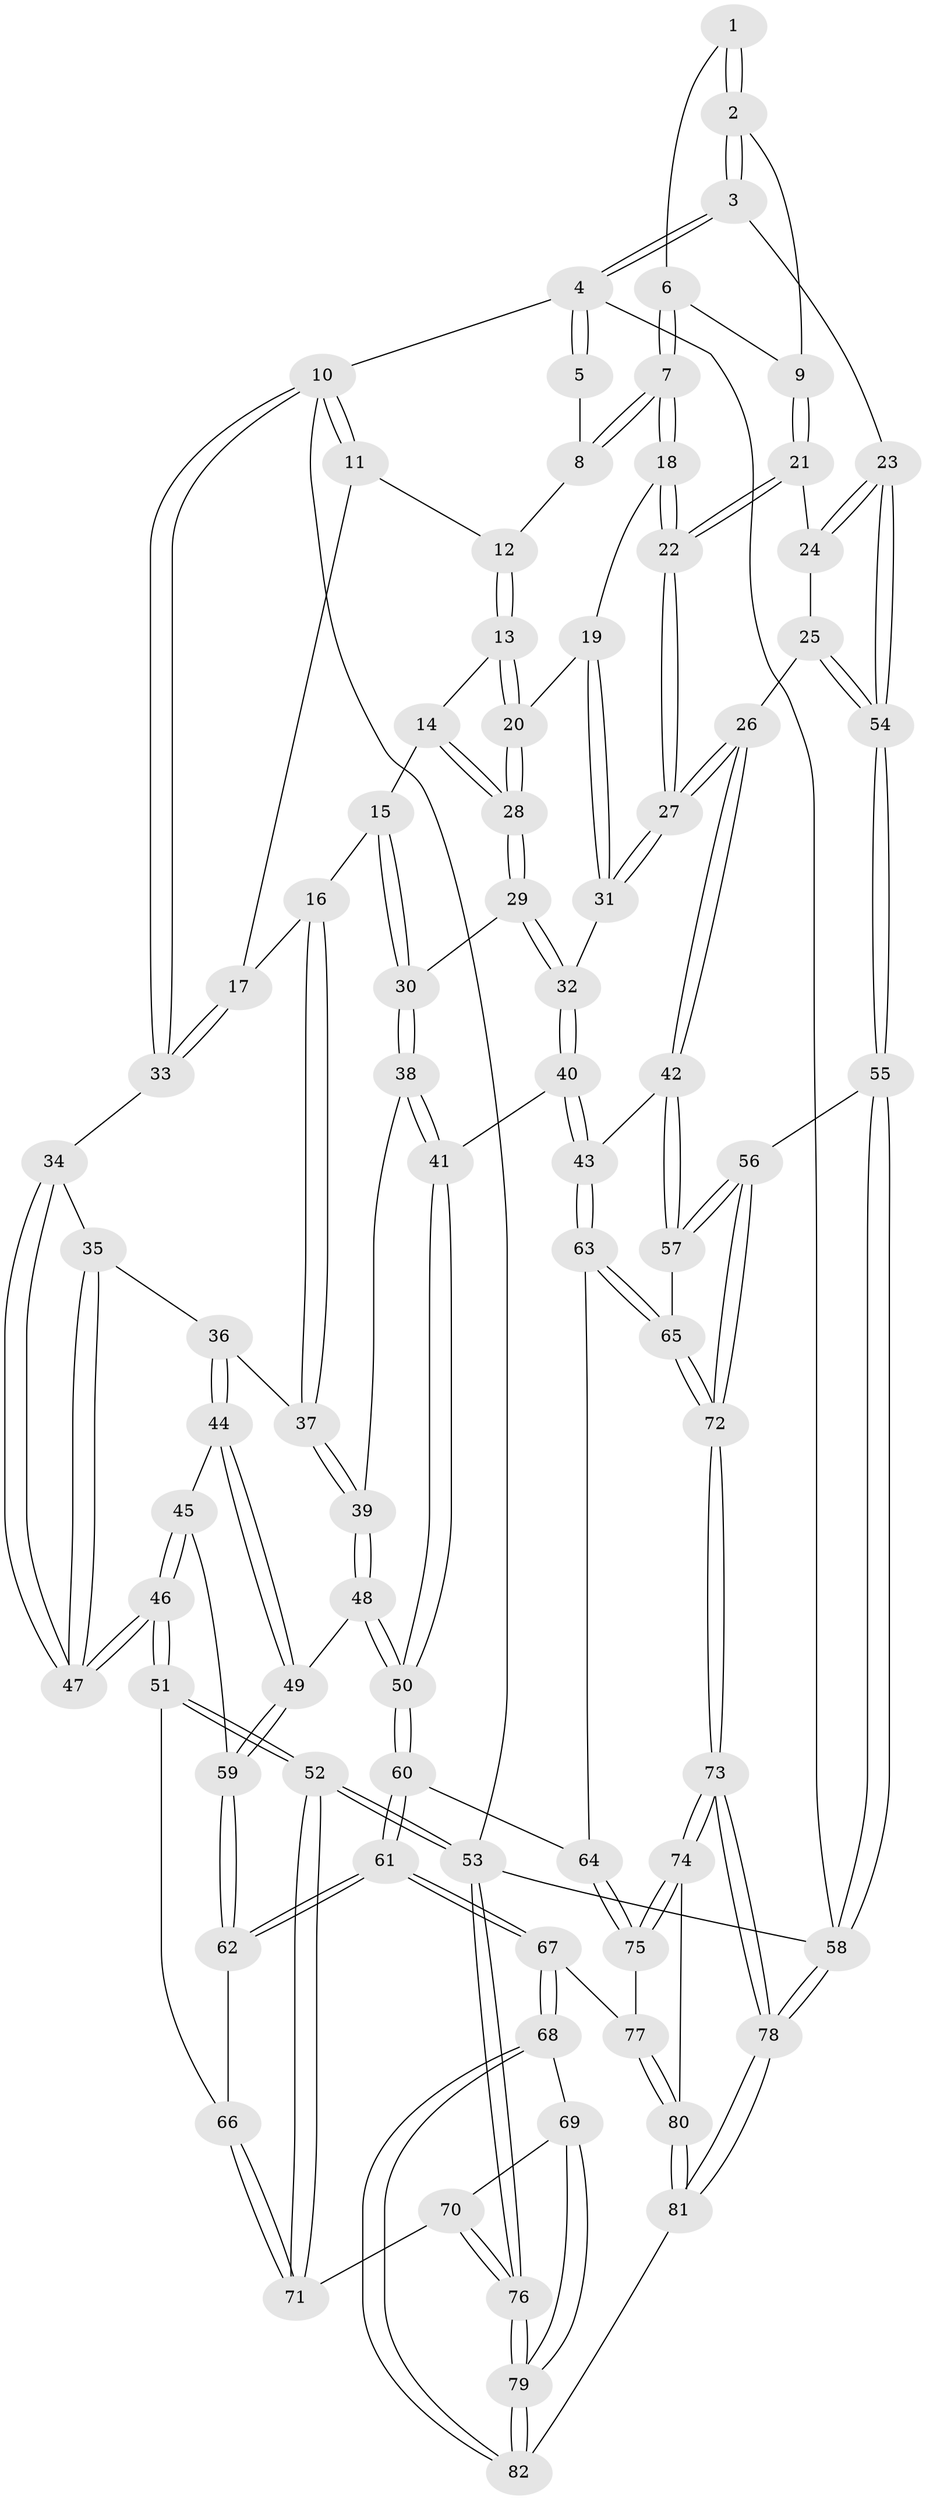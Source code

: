 // coarse degree distribution, {3: 0.08771929824561403, 5: 0.40350877192982454, 4: 0.3333333333333333, 6: 0.17543859649122806}
// Generated by graph-tools (version 1.1) at 2025/52/02/27/25 19:52:44]
// undirected, 82 vertices, 202 edges
graph export_dot {
graph [start="1"]
  node [color=gray90,style=filled];
  1 [pos="+0.8849299105261696+0.08359372725731819"];
  2 [pos="+0.9171027781617812+0.12612328421161362"];
  3 [pos="+1+0"];
  4 [pos="+1+0"];
  5 [pos="+0.7336225443464245+0"];
  6 [pos="+0.8204840245744368+0.1339880647825568"];
  7 [pos="+0.6860451616870887+0.1336279550376868"];
  8 [pos="+0.6085427265824744+0"];
  9 [pos="+0.9088167166356261+0.1714501130545019"];
  10 [pos="+0+0"];
  11 [pos="+0.3892594082567248+0"];
  12 [pos="+0.43908580592987473+0"];
  13 [pos="+0.4568679964082614+0.14065285997370092"];
  14 [pos="+0.41713399290248904+0.234391405337329"];
  15 [pos="+0.3994087002382606+0.24620127204718967"];
  16 [pos="+0.23219063129161804+0.274599592030198"];
  17 [pos="+0.2368970204896174+0.19526984147117388"];
  18 [pos="+0.6928364011536697+0.18379061158352544"];
  19 [pos="+0.5485267900767303+0.2602785583012232"];
  20 [pos="+0.5338088752435769+0.25940460658127856"];
  21 [pos="+0.9092110289389135+0.18602471796446193"];
  22 [pos="+0.717878295259825+0.22514327725060665"];
  23 [pos="+1+0.3184604764114741"];
  24 [pos="+0.9181010406857338+0.199106213700278"];
  25 [pos="+0.8255235964609218+0.41886920009318923"];
  26 [pos="+0.8055629463167461+0.4175225989198256"];
  27 [pos="+0.7462735364070386+0.3590803163023533"];
  28 [pos="+0.4827195936803743+0.30887218750560386"];
  29 [pos="+0.47521717477147535+0.3317089241329547"];
  30 [pos="+0.41655378341052535+0.37184400444524945"];
  31 [pos="+0.608543065581444+0.38172645909672015"];
  32 [pos="+0.5817749277914728+0.39878483120929037"];
  33 [pos="+0+0"];
  34 [pos="+0+0.1148385964596946"];
  35 [pos="+0.14908084603633037+0.3109389557491381"];
  36 [pos="+0.213147204305903+0.32380770470534764"];
  37 [pos="+0.21514964486888205+0.3228800763100008"];
  38 [pos="+0.40588974796559685+0.38346908123548024"];
  39 [pos="+0.2871571810703681+0.37409870277015944"];
  40 [pos="+0.5108144386208234+0.5339774587522408"];
  41 [pos="+0.4955600198944444+0.5341763918914839"];
  42 [pos="+0.752575420940904+0.4961585918205263"];
  43 [pos="+0.5928900240581108+0.5850286079630593"];
  44 [pos="+0.14101335399374246+0.4676132746152311"];
  45 [pos="+0.06794992852485865+0.5172328022332615"];
  46 [pos="+0+0.5928357696614089"];
  47 [pos="+0+0.538675033707882"];
  48 [pos="+0.31848082331777267+0.5459034596502617"];
  49 [pos="+0.2505176738666296+0.5737573669954344"];
  50 [pos="+0.4134434300549174+0.5872067121609275"];
  51 [pos="+0+0.5994386348345081"];
  52 [pos="+0+0.8591434165604016"];
  53 [pos="+0+1"];
  54 [pos="+1+0.5202794002675539"];
  55 [pos="+1+0.62338196170765"];
  56 [pos="+0.9354542994071443+0.7230660275972095"];
  57 [pos="+0.7832926492960057+0.6787338402623386"];
  58 [pos="+1+1"];
  59 [pos="+0.20971733637405557+0.6505010485441289"];
  60 [pos="+0.37953189751464794+0.7743796218085642"];
  61 [pos="+0.37706695187825146+0.7773771290457917"];
  62 [pos="+0.20474342819613817+0.6959441396737427"];
  63 [pos="+0.6315483425055481+0.7277330143390682"];
  64 [pos="+0.6298312885863814+0.7285417758360384"];
  65 [pos="+0.6425260872809194+0.7332317003470571"];
  66 [pos="+0.17844391582338923+0.7089869267873619"];
  67 [pos="+0.3745263627928575+0.8207474947793154"];
  68 [pos="+0.3108673346797595+0.8860348092364112"];
  69 [pos="+0.21194867713417417+0.8890034740563199"];
  70 [pos="+0.15216140276894674+0.8517321826845143"];
  71 [pos="+0.13309657644254116+0.827566101567317"];
  72 [pos="+0.7711502265421707+0.9943429112759175"];
  73 [pos="+0.7661135253284409+1"];
  74 [pos="+0.6221939729580733+0.976704256708992"];
  75 [pos="+0.5355118432822079+0.8867501522276581"];
  76 [pos="+0+1"];
  77 [pos="+0.4234235367434409+0.8659428338970252"];
  78 [pos="+0.8044203126346564+1"];
  79 [pos="+0+1"];
  80 [pos="+0.45194284568168164+0.9645284979762113"];
  81 [pos="+0.4095506534398169+1"];
  82 [pos="+0.29868709178235114+1"];
  1 -- 2;
  1 -- 2;
  1 -- 6;
  2 -- 3;
  2 -- 3;
  2 -- 9;
  3 -- 4;
  3 -- 4;
  3 -- 23;
  4 -- 5;
  4 -- 5;
  4 -- 10;
  4 -- 58;
  5 -- 8;
  6 -- 7;
  6 -- 7;
  6 -- 9;
  7 -- 8;
  7 -- 8;
  7 -- 18;
  7 -- 18;
  8 -- 12;
  9 -- 21;
  9 -- 21;
  10 -- 11;
  10 -- 11;
  10 -- 33;
  10 -- 33;
  10 -- 53;
  11 -- 12;
  11 -- 17;
  12 -- 13;
  12 -- 13;
  13 -- 14;
  13 -- 20;
  13 -- 20;
  14 -- 15;
  14 -- 28;
  14 -- 28;
  15 -- 16;
  15 -- 30;
  15 -- 30;
  16 -- 17;
  16 -- 37;
  16 -- 37;
  17 -- 33;
  17 -- 33;
  18 -- 19;
  18 -- 22;
  18 -- 22;
  19 -- 20;
  19 -- 31;
  19 -- 31;
  20 -- 28;
  20 -- 28;
  21 -- 22;
  21 -- 22;
  21 -- 24;
  22 -- 27;
  22 -- 27;
  23 -- 24;
  23 -- 24;
  23 -- 54;
  23 -- 54;
  24 -- 25;
  25 -- 26;
  25 -- 54;
  25 -- 54;
  26 -- 27;
  26 -- 27;
  26 -- 42;
  26 -- 42;
  27 -- 31;
  27 -- 31;
  28 -- 29;
  28 -- 29;
  29 -- 30;
  29 -- 32;
  29 -- 32;
  30 -- 38;
  30 -- 38;
  31 -- 32;
  32 -- 40;
  32 -- 40;
  33 -- 34;
  34 -- 35;
  34 -- 47;
  34 -- 47;
  35 -- 36;
  35 -- 47;
  35 -- 47;
  36 -- 37;
  36 -- 44;
  36 -- 44;
  37 -- 39;
  37 -- 39;
  38 -- 39;
  38 -- 41;
  38 -- 41;
  39 -- 48;
  39 -- 48;
  40 -- 41;
  40 -- 43;
  40 -- 43;
  41 -- 50;
  41 -- 50;
  42 -- 43;
  42 -- 57;
  42 -- 57;
  43 -- 63;
  43 -- 63;
  44 -- 45;
  44 -- 49;
  44 -- 49;
  45 -- 46;
  45 -- 46;
  45 -- 59;
  46 -- 47;
  46 -- 47;
  46 -- 51;
  46 -- 51;
  48 -- 49;
  48 -- 50;
  48 -- 50;
  49 -- 59;
  49 -- 59;
  50 -- 60;
  50 -- 60;
  51 -- 52;
  51 -- 52;
  51 -- 66;
  52 -- 53;
  52 -- 53;
  52 -- 71;
  52 -- 71;
  53 -- 76;
  53 -- 76;
  53 -- 58;
  54 -- 55;
  54 -- 55;
  55 -- 56;
  55 -- 58;
  55 -- 58;
  56 -- 57;
  56 -- 57;
  56 -- 72;
  56 -- 72;
  57 -- 65;
  58 -- 78;
  58 -- 78;
  59 -- 62;
  59 -- 62;
  60 -- 61;
  60 -- 61;
  60 -- 64;
  61 -- 62;
  61 -- 62;
  61 -- 67;
  61 -- 67;
  62 -- 66;
  63 -- 64;
  63 -- 65;
  63 -- 65;
  64 -- 75;
  64 -- 75;
  65 -- 72;
  65 -- 72;
  66 -- 71;
  66 -- 71;
  67 -- 68;
  67 -- 68;
  67 -- 77;
  68 -- 69;
  68 -- 82;
  68 -- 82;
  69 -- 70;
  69 -- 79;
  69 -- 79;
  70 -- 71;
  70 -- 76;
  70 -- 76;
  72 -- 73;
  72 -- 73;
  73 -- 74;
  73 -- 74;
  73 -- 78;
  73 -- 78;
  74 -- 75;
  74 -- 75;
  74 -- 80;
  75 -- 77;
  76 -- 79;
  76 -- 79;
  77 -- 80;
  77 -- 80;
  78 -- 81;
  78 -- 81;
  79 -- 82;
  79 -- 82;
  80 -- 81;
  80 -- 81;
  81 -- 82;
}

